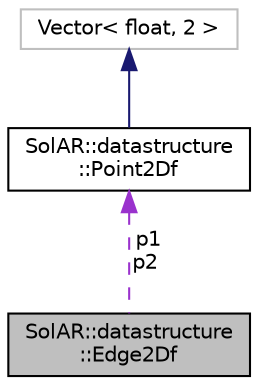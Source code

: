 digraph "SolAR::datastructure::Edge2Df"
{
  edge [fontname="Helvetica",fontsize="10",labelfontname="Helvetica",labelfontsize="10"];
  node [fontname="Helvetica",fontsize="10",shape=record];
  Node1 [label="SolAR::datastructure\l::Edge2Df",height=0.2,width=0.4,color="black", fillcolor="grey75", style="filled", fontcolor="black"];
  Node2 -> Node1 [dir="back",color="darkorchid3",fontsize="10",style="dashed",label=" p1\np2" ,fontname="Helvetica"];
  Node2 [label="SolAR::datastructure\l::Point2Df",height=0.2,width=0.4,color="black", fillcolor="white", style="filled",URL="$class_sol_a_r_1_1datastructure_1_1_point2_df.html",tooltip="A 2D point with coordinates defined with floats. "];
  Node3 -> Node2 [dir="back",color="midnightblue",fontsize="10",style="solid",fontname="Helvetica"];
  Node3 [label="Vector\< float, 2 \>",height=0.2,width=0.4,color="grey75", fillcolor="white", style="filled"];
}
